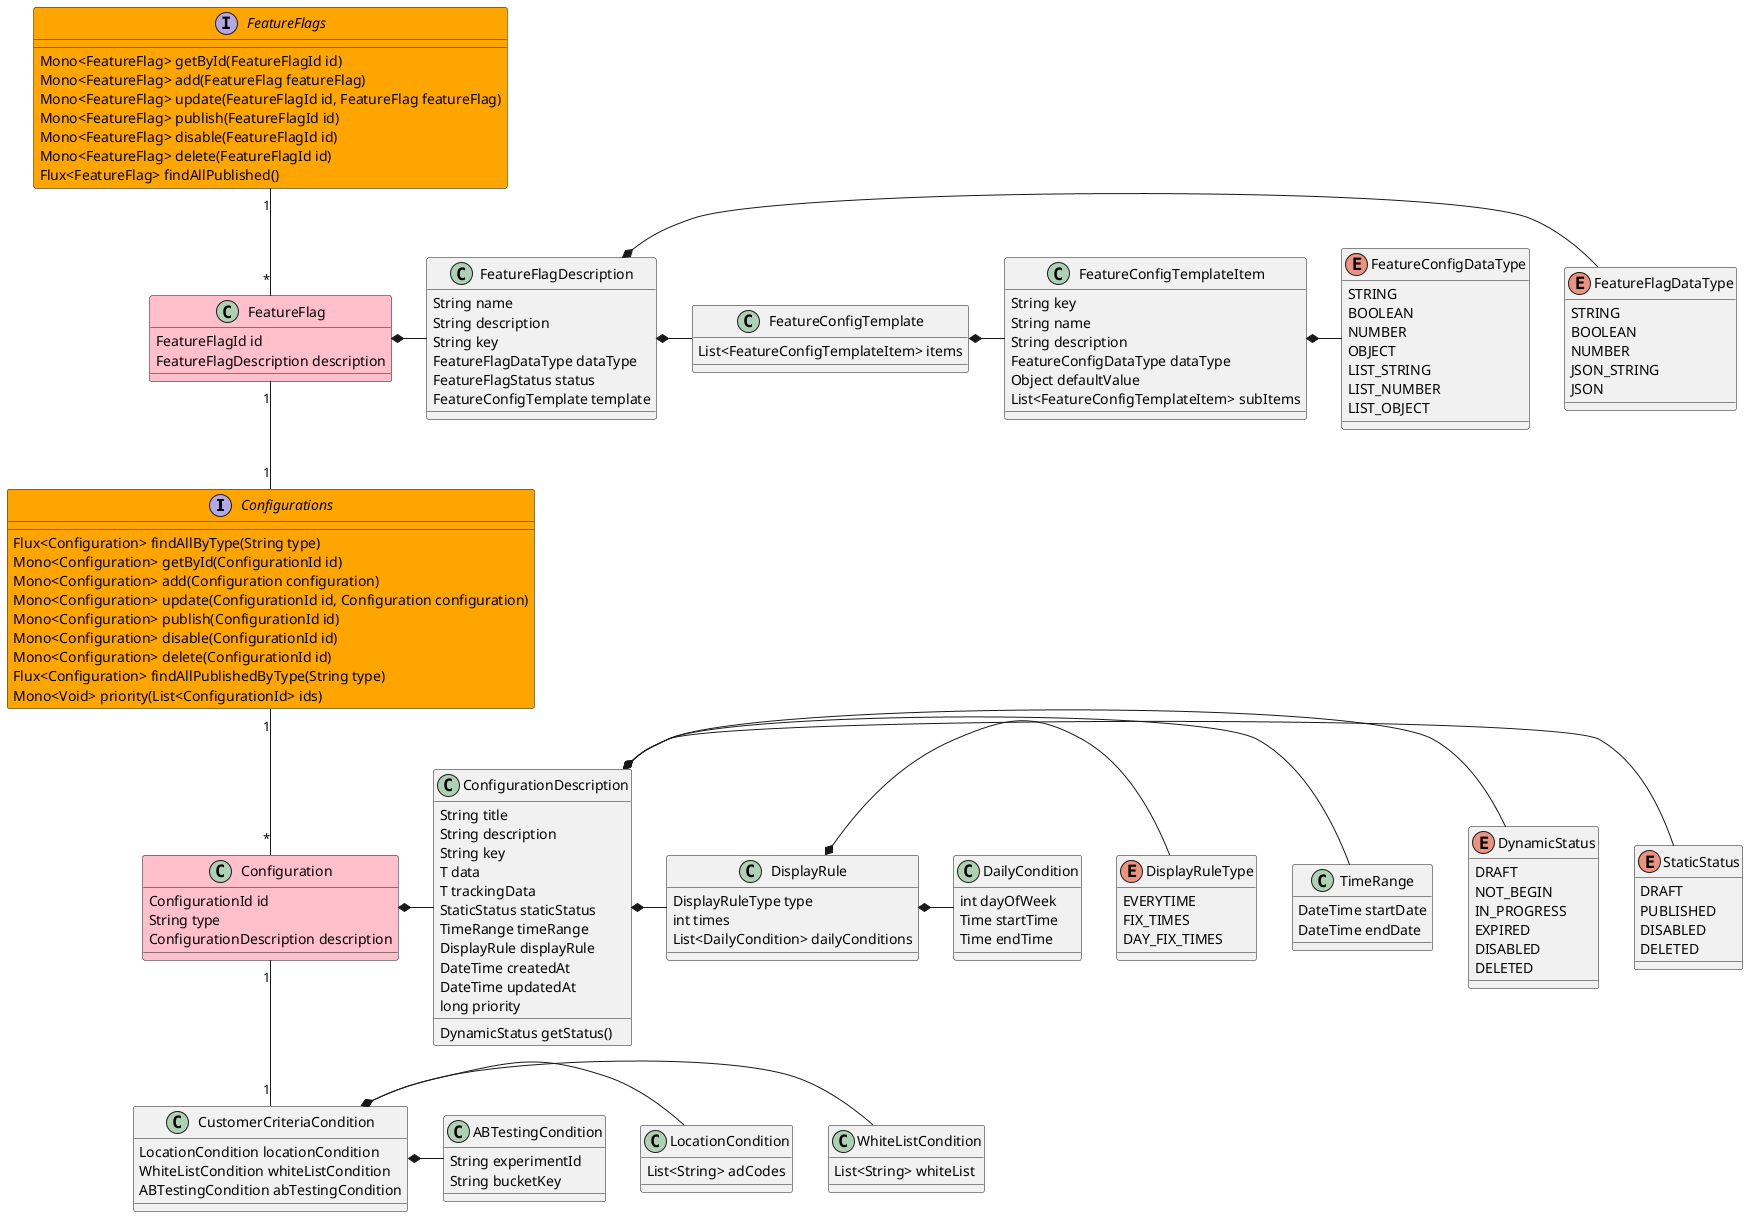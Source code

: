 @startuml
'https://plantuml.com/class-diagram

interface Configurations #orange {
    Flux<Configuration> findAllByType(String type)
    Mono<Configuration> getById(ConfigurationId id)
    Mono<Configuration> add(Configuration configuration)
    Mono<Configuration> update(ConfigurationId id, Configuration configuration)
    Mono<Configuration> publish(ConfigurationId id)
    Mono<Configuration> disable(ConfigurationId id)
    Mono<Configuration> delete(ConfigurationId id)
    Flux<Configuration> findAllPublishedByType(String type)
    Mono<Void> priority(List<ConfigurationId> ids)
}


class Configuration #pink {
    ConfigurationId id
    String type
    ConfigurationDescription description
}

class CustomerCriteriaCondition {
    LocationCondition locationCondition
    WhiteListCondition whiteListCondition
    ABTestingCondition abTestingCondition
}



class WhiteListCondition {
    List<String> whiteList
}

class LocationCondition {
    List<String> adCodes
}

class ABTestingCondition {
    String experimentId
    String bucketKey
}

class ConfigurationDescription {
    String title
    String description
    String key
    T data
    T trackingData
    StaticStatus staticStatus
    TimeRange timeRange
    DisplayRule displayRule
    DateTime createdAt
    DateTime updatedAt
    long priority

    DynamicStatus getStatus()
}

class DisplayRule {
    DisplayRuleType type
    int times
    List<DailyCondition> dailyConditions
}

enum DisplayRuleType {
    EVERYTIME
    FIX_TIMES
    DAY_FIX_TIMES
}

class DailyCondition {
    int dayOfWeek
    Time startTime
    Time endTime
}

class TimeRange {
    DateTime startDate
    DateTime endDate
}

enum StaticStatus {
    DRAFT
    PUBLISHED
    DISABLED
    DELETED
}

enum DynamicStatus {
    DRAFT
    NOT_BEGIN
    IN_PROGRESS
    EXPIRED
    DISABLED
    DELETED
}

CustomerCriteriaCondition *- WhiteListCondition
CustomerCriteriaCondition *- LocationCondition
CustomerCriteriaCondition *- ABTestingCondition

Configurations "1" -- "*" Configuration
Configuration *- ConfigurationDescription
Configuration "1" -- "1" CustomerCriteriaCondition

ConfigurationDescription *- StaticStatus
ConfigurationDescription o- DynamicStatus
ConfigurationDescription *- TimeRange
ConfigurationDescription *- DisplayRule
DisplayRule *- DisplayRuleType
DisplayRule *- DailyCondition


interface FeatureFlags #orange {
    Mono<FeatureFlag> getById(FeatureFlagId id)
    Mono<FeatureFlag> add(FeatureFlag featureFlag)
    Mono<FeatureFlag> update(FeatureFlagId id, FeatureFlag featureFlag)
    Mono<FeatureFlag> publish(FeatureFlagId id)
    Mono<FeatureFlag> disable(FeatureFlagId id)
    Mono<FeatureFlag> delete(FeatureFlagId id)
    Flux<FeatureFlag> findAllPublished()
    }

class FeatureFlag #pink {
    FeatureFlagId id
    FeatureFlagDescription description
}

class FeatureFlagDescription {
    String name
    String description
    String key
    FeatureFlagDataType dataType
    FeatureFlagStatus status
    FeatureConfigTemplate template
}

enum FeatureFlagDataType {
    STRING
    BOOLEAN
    NUMBER
    JSON_STRING
    JSON
}

class FeatureConfigTemplate {
    List<FeatureConfigTemplateItem> items
}

class FeatureConfigTemplateItem {
    String key
    String name
    String description
    FeatureConfigDataType dataType
    Object defaultValue
    List<FeatureConfigTemplateItem> subItems
}

enum FeatureConfigDataType {
    STRING
    BOOLEAN
    NUMBER
    OBJECT
    LIST_STRING
    LIST_NUMBER
    LIST_OBJECT
}

FeatureFlags "1" -- "*" FeatureFlag
FeatureFlag *- FeatureFlagDescription
FeatureFlagDescription *- FeatureFlagDataType
FeatureFlagDescription *- FeatureConfigTemplate
FeatureConfigTemplate *- FeatureConfigTemplateItem
FeatureConfigTemplateItem *- FeatureConfigDataType
FeatureFlag "1" -- "1" Configurations

@enduml
